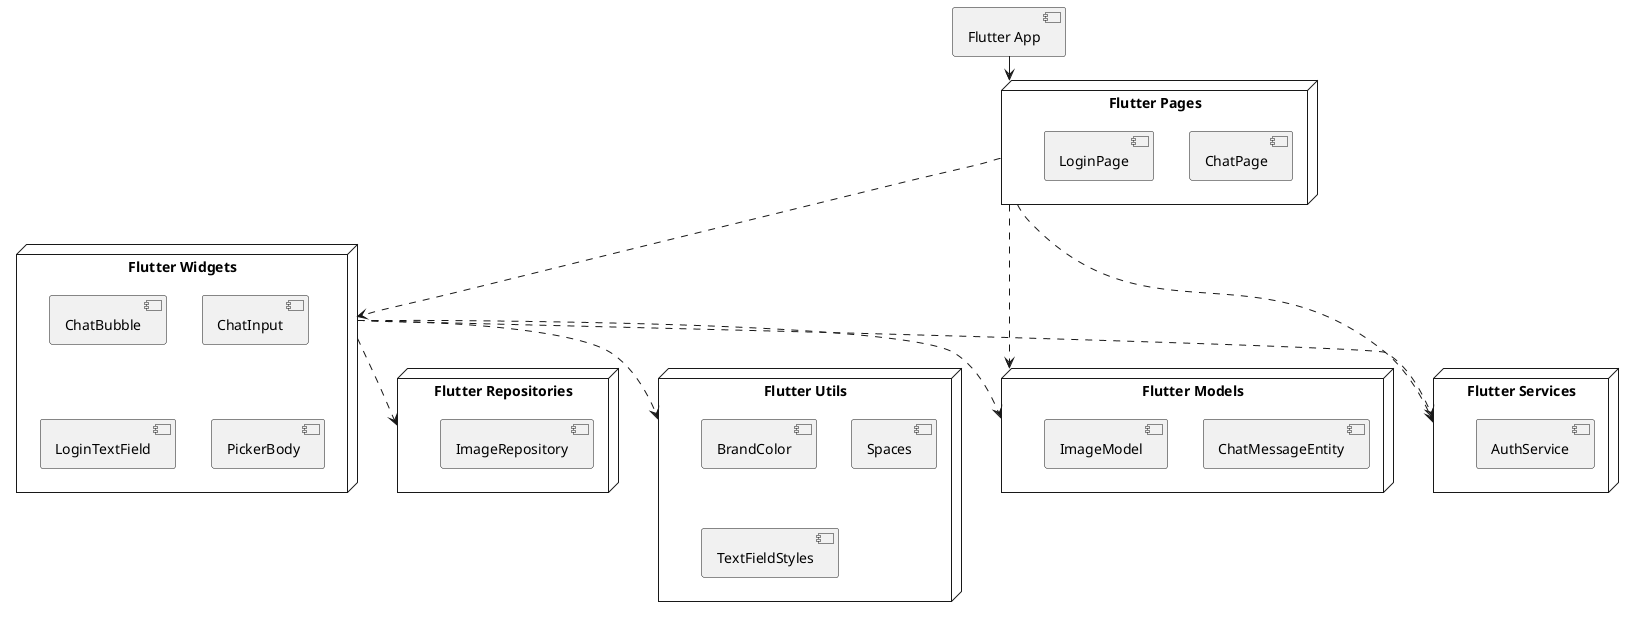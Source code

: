 @startuml
'https://plantuml.com/component-diagram

[Flutter App] as FlutterApp

node "Flutter Widgets" {
  [ChatBubble]
  [ChatInput]
  [LoginTextField]
  [PickerBody]
}

node "Flutter Pages" {
  [ChatPage]
  [LoginPage]
}

node "Flutter Models" {
  [ChatMessageEntity]
  [ImageModel]
}

node "Flutter Services" {
  [AuthService]
}

node "Flutter Repositories" {
  [ImageRepository]
}

node "Flutter Utils" {
  [BrandColor]
  [Spaces]
  [TextFieldStyles]
}

FlutterApp --> "Flutter Pages"
"Flutter Pages" ..> "Flutter Widgets"
"Flutter Pages" ..> "Flutter Models"
"Flutter Pages" ..> "Flutter Services"
"Flutter Widgets" ..> "Flutter Models"
"Flutter Widgets" ..> "Flutter Services"
"Flutter Widgets" ..> "Flutter Repositories"
"Flutter Widgets" ..> "Flutter Utils"

@enduml